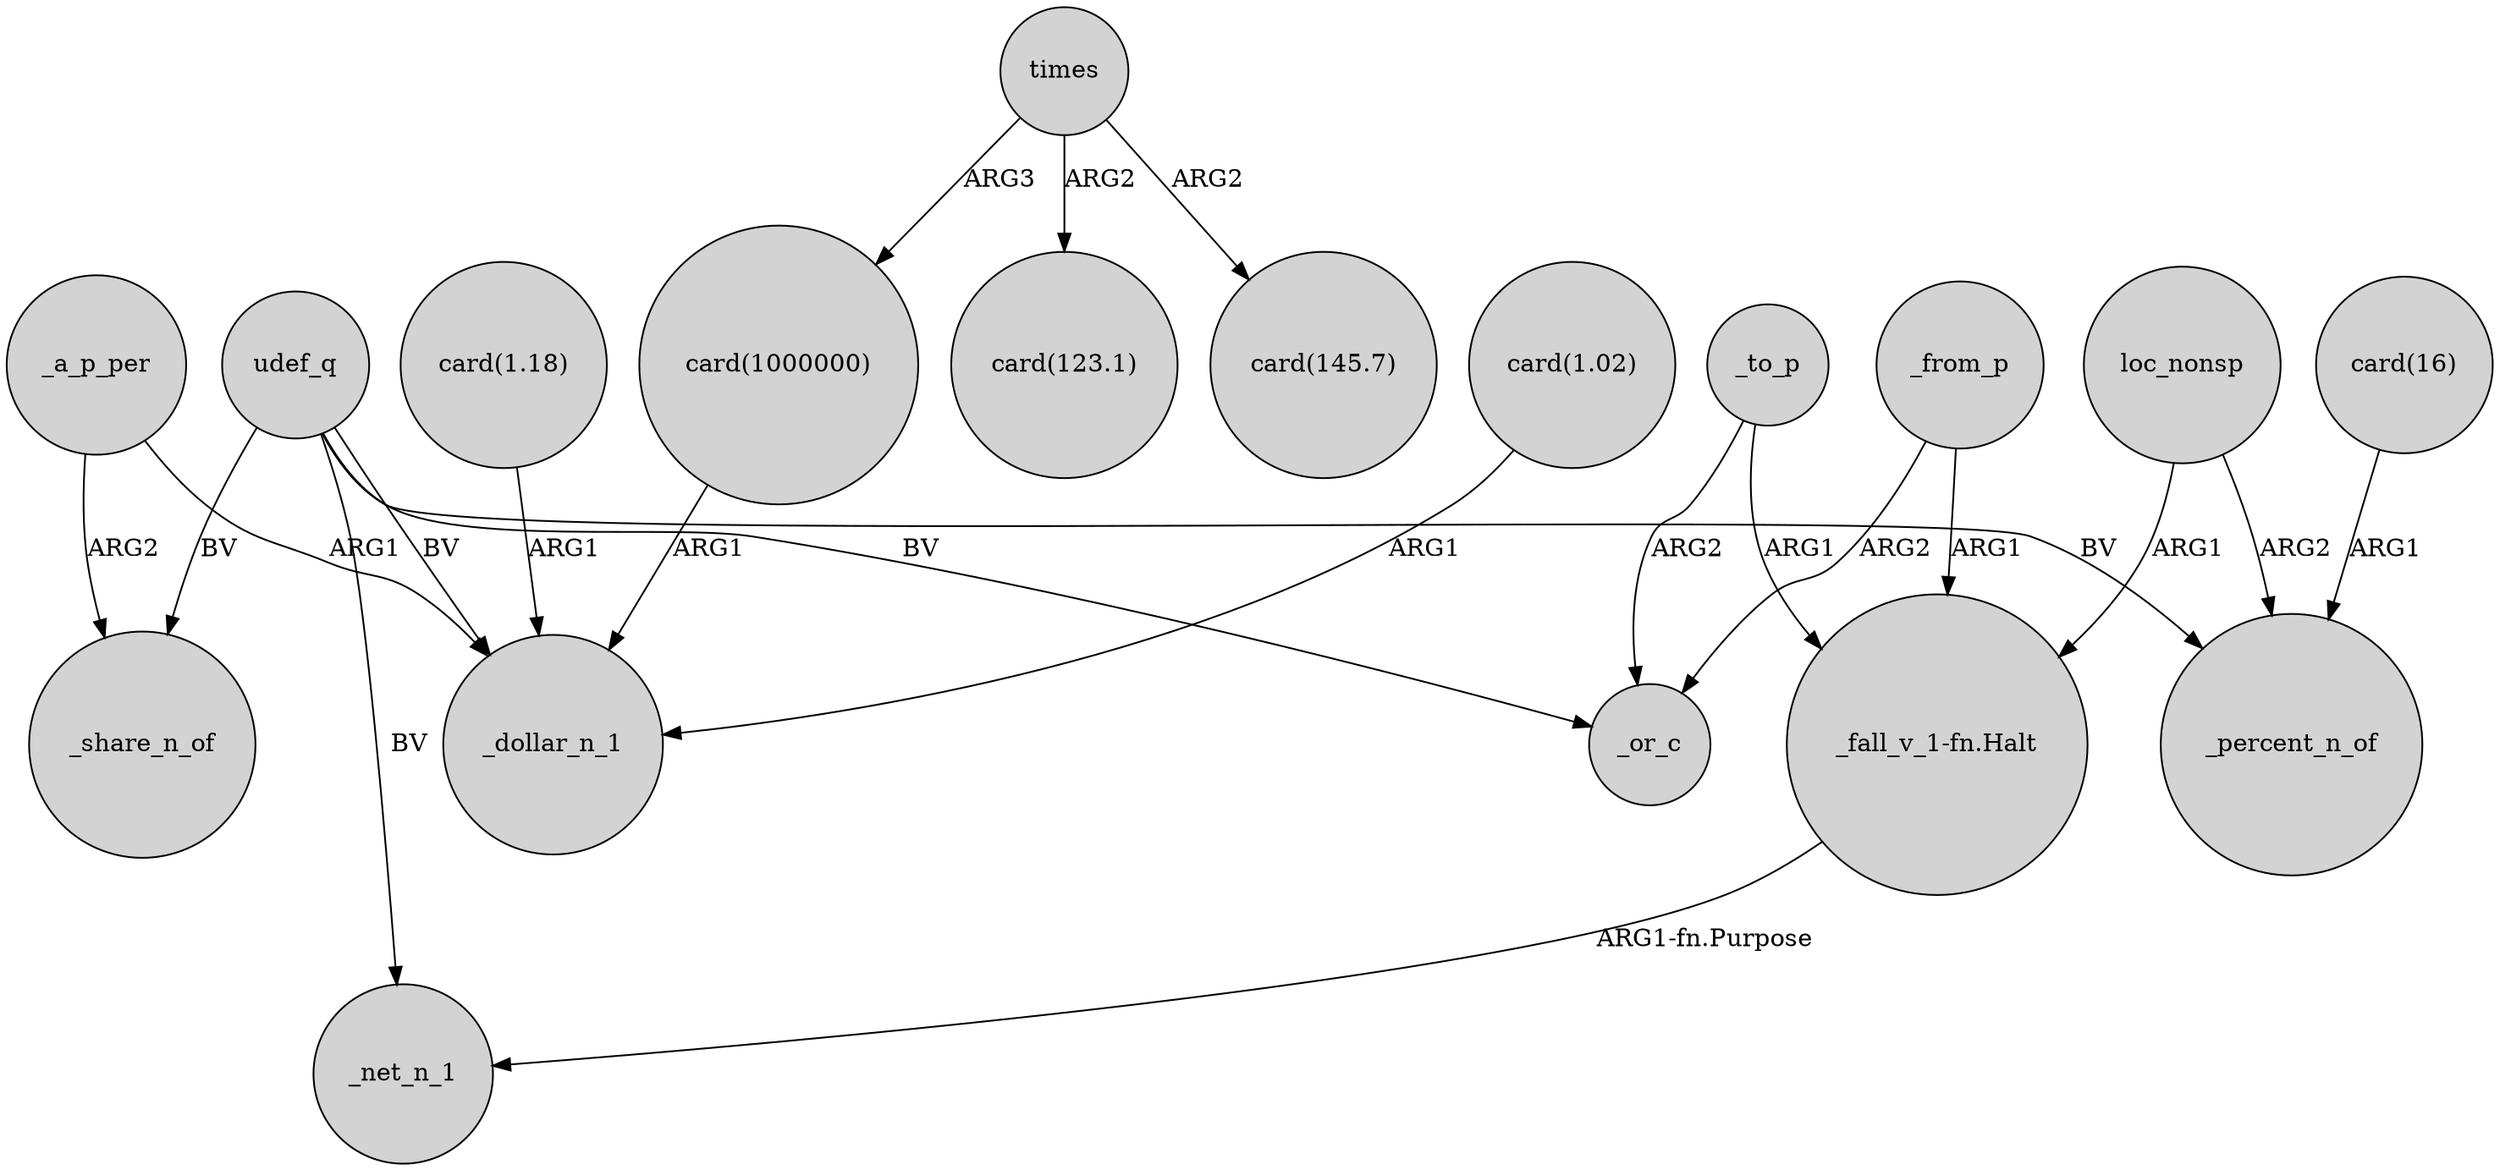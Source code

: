 digraph {
	node [shape=circle style=filled]
	_to_p -> _or_c [label=ARG2]
	"card(1.18)" -> _dollar_n_1 [label=ARG1]
	times -> "card(1000000)" [label=ARG3]
	udef_q -> _or_c [label=BV]
	"card(1.02)" -> _dollar_n_1 [label=ARG1]
	loc_nonsp -> "_fall_v_1-fn.Halt" [label=ARG1]
	"_fall_v_1-fn.Halt" -> _net_n_1 [label="ARG1-fn.Purpose"]
	_a_p_per -> _share_n_of [label=ARG2]
	udef_q -> _percent_n_of [label=BV]
	udef_q -> _share_n_of [label=BV]
	udef_q -> _net_n_1 [label=BV]
	times -> "card(123.1)" [label=ARG2]
	udef_q -> _dollar_n_1 [label=BV]
	_from_p -> "_fall_v_1-fn.Halt" [label=ARG1]
	"card(1000000)" -> _dollar_n_1 [label=ARG1]
	_from_p -> _or_c [label=ARG2]
	_a_p_per -> _dollar_n_1 [label=ARG1]
	"card(16)" -> _percent_n_of [label=ARG1]
	times -> "card(145.7)" [label=ARG2]
	_to_p -> "_fall_v_1-fn.Halt" [label=ARG1]
	loc_nonsp -> _percent_n_of [label=ARG2]
}

